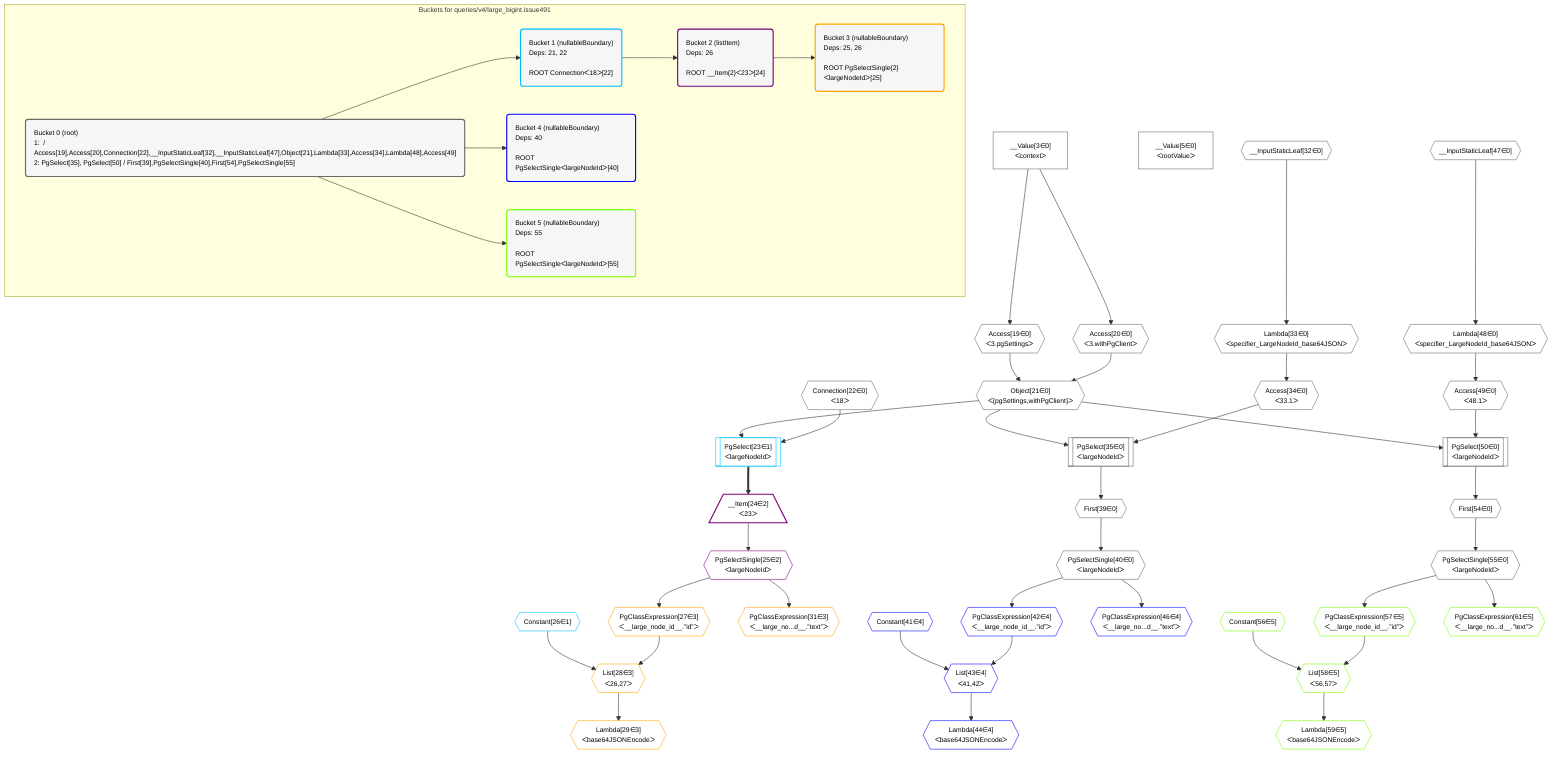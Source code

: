 %%{init: {'themeVariables': { 'fontSize': '12px'}}}%%
graph TD
    classDef path fill:#eee,stroke:#000,color:#000
    classDef plan fill:#fff,stroke-width:1px,color:#000
    classDef itemplan fill:#fff,stroke-width:2px,color:#000
    classDef unbatchedplan fill:#dff,stroke-width:1px,color:#000
    classDef sideeffectplan fill:#fcc,stroke-width:2px,color:#000
    classDef bucket fill:#f6f6f6,color:#000,stroke-width:2px,text-align:left


    %% define steps
    __Value3["__Value[3∈0]<br />ᐸcontextᐳ"]:::plan
    __Value5["__Value[5∈0]<br />ᐸrootValueᐳ"]:::plan
    Access19{{"Access[19∈0]<br />ᐸ3.pgSettingsᐳ"}}:::plan
    Access20{{"Access[20∈0]<br />ᐸ3.withPgClientᐳ"}}:::plan
    Object21{{"Object[21∈0]<br />ᐸ{pgSettings,withPgClient}ᐳ"}}:::plan
    Connection22{{"Connection[22∈0]<br />ᐸ18ᐳ"}}:::plan
    PgSelect23[["PgSelect[23∈1]<br />ᐸlargeNodeIdᐳ"]]:::plan
    __Item24[/"__Item[24∈2]<br />ᐸ23ᐳ"\]:::itemplan
    PgSelectSingle25{{"PgSelectSingle[25∈2]<br />ᐸlargeNodeIdᐳ"}}:::plan
    Constant26{{"Constant[26∈1]"}}:::plan
    PgClassExpression27{{"PgClassExpression[27∈3]<br />ᐸ__large_node_id__.”id”ᐳ"}}:::plan
    List28{{"List[28∈3]<br />ᐸ26,27ᐳ"}}:::plan
    Lambda29{{"Lambda[29∈3]<br />ᐸbase64JSONEncodeᐳ"}}:::plan
    PgClassExpression31{{"PgClassExpression[31∈3]<br />ᐸ__large_no...d__.”text”ᐳ"}}:::plan
    __InputStaticLeaf32{{"__InputStaticLeaf[32∈0]"}}:::plan
    Lambda33{{"Lambda[33∈0]<br />ᐸspecifier_LargeNodeId_base64JSONᐳ"}}:::plan
    Access34{{"Access[34∈0]<br />ᐸ33.1ᐳ"}}:::plan
    PgSelect35[["PgSelect[35∈0]<br />ᐸlargeNodeIdᐳ"]]:::plan
    First39{{"First[39∈0]"}}:::plan
    PgSelectSingle40{{"PgSelectSingle[40∈0]<br />ᐸlargeNodeIdᐳ"}}:::plan
    Constant41{{"Constant[41∈4]"}}:::plan
    PgClassExpression42{{"PgClassExpression[42∈4]<br />ᐸ__large_node_id__.”id”ᐳ"}}:::plan
    List43{{"List[43∈4]<br />ᐸ41,42ᐳ"}}:::plan
    Lambda44{{"Lambda[44∈4]<br />ᐸbase64JSONEncodeᐳ"}}:::plan
    PgClassExpression46{{"PgClassExpression[46∈4]<br />ᐸ__large_no...d__.”text”ᐳ"}}:::plan
    __InputStaticLeaf47{{"__InputStaticLeaf[47∈0]"}}:::plan
    Lambda48{{"Lambda[48∈0]<br />ᐸspecifier_LargeNodeId_base64JSONᐳ"}}:::plan
    Access49{{"Access[49∈0]<br />ᐸ48.1ᐳ"}}:::plan
    PgSelect50[["PgSelect[50∈0]<br />ᐸlargeNodeIdᐳ"]]:::plan
    First54{{"First[54∈0]"}}:::plan
    PgSelectSingle55{{"PgSelectSingle[55∈0]<br />ᐸlargeNodeIdᐳ"}}:::plan
    Constant56{{"Constant[56∈5]"}}:::plan
    PgClassExpression57{{"PgClassExpression[57∈5]<br />ᐸ__large_node_id__.”id”ᐳ"}}:::plan
    List58{{"List[58∈5]<br />ᐸ56,57ᐳ"}}:::plan
    Lambda59{{"Lambda[59∈5]<br />ᐸbase64JSONEncodeᐳ"}}:::plan
    PgClassExpression61{{"PgClassExpression[61∈5]<br />ᐸ__large_no...d__.”text”ᐳ"}}:::plan

    %% plan dependencies
    __Value3 --> Access19
    __Value3 --> Access20
    Access19 & Access20 --> Object21
    Object21 & Connection22 --> PgSelect23
    PgSelect23 ==> __Item24
    __Item24 --> PgSelectSingle25
    PgSelectSingle25 --> PgClassExpression27
    Constant26 & PgClassExpression27 --> List28
    List28 --> Lambda29
    PgSelectSingle25 --> PgClassExpression31
    __InputStaticLeaf32 --> Lambda33
    Lambda33 --> Access34
    Object21 & Access34 --> PgSelect35
    PgSelect35 --> First39
    First39 --> PgSelectSingle40
    PgSelectSingle40 --> PgClassExpression42
    Constant41 & PgClassExpression42 --> List43
    List43 --> Lambda44
    PgSelectSingle40 --> PgClassExpression46
    __InputStaticLeaf47 --> Lambda48
    Lambda48 --> Access49
    Object21 & Access49 --> PgSelect50
    PgSelect50 --> First54
    First54 --> PgSelectSingle55
    PgSelectSingle55 --> PgClassExpression57
    Constant56 & PgClassExpression57 --> List58
    List58 --> Lambda59
    PgSelectSingle55 --> PgClassExpression61

    subgraph "Buckets for queries/v4/large_bigint.issue491"
    Bucket0("Bucket 0 (root)<br />1:  / Access[19],Access[20],Connection[22],__InputStaticLeaf[32],__InputStaticLeaf[47],Object[21],Lambda[33],Access[34],Lambda[48],Access[49]<br />2: PgSelect[35], PgSelect[50] / First[39],PgSelectSingle[40],First[54],PgSelectSingle[55]"):::bucket
    classDef bucket0 stroke:#696969
    class Bucket0,__Value3,__Value5,Access19,Access20,Object21,Connection22,__InputStaticLeaf32,Lambda33,Access34,PgSelect35,First39,PgSelectSingle40,__InputStaticLeaf47,Lambda48,Access49,PgSelect50,First54,PgSelectSingle55 bucket0
    Bucket1("Bucket 1 (nullableBoundary)<br />Deps: 21, 22<br /><br />ROOT Connectionᐸ18ᐳ[22]"):::bucket
    classDef bucket1 stroke:#00bfff
    class Bucket1,PgSelect23,Constant26 bucket1
    Bucket2("Bucket 2 (listItem)<br />Deps: 26<br /><br />ROOT __Item{2}ᐸ23ᐳ[24]"):::bucket
    classDef bucket2 stroke:#7f007f
    class Bucket2,__Item24,PgSelectSingle25 bucket2
    Bucket3("Bucket 3 (nullableBoundary)<br />Deps: 25, 26<br /><br />ROOT PgSelectSingle{2}ᐸlargeNodeIdᐳ[25]"):::bucket
    classDef bucket3 stroke:#ffa500
    class Bucket3,PgClassExpression27,List28,Lambda29,PgClassExpression31 bucket3
    Bucket4("Bucket 4 (nullableBoundary)<br />Deps: 40<br /><br />ROOT PgSelectSingleᐸlargeNodeIdᐳ[40]"):::bucket
    classDef bucket4 stroke:#0000ff
    class Bucket4,Constant41,PgClassExpression42,List43,Lambda44,PgClassExpression46 bucket4
    Bucket5("Bucket 5 (nullableBoundary)<br />Deps: 55<br /><br />ROOT PgSelectSingleᐸlargeNodeIdᐳ[55]"):::bucket
    classDef bucket5 stroke:#7fff00
    class Bucket5,Constant56,PgClassExpression57,List58,Lambda59,PgClassExpression61 bucket5
    Bucket0 --> Bucket1 & Bucket4 & Bucket5
    Bucket1 --> Bucket2
    Bucket2 --> Bucket3
    end